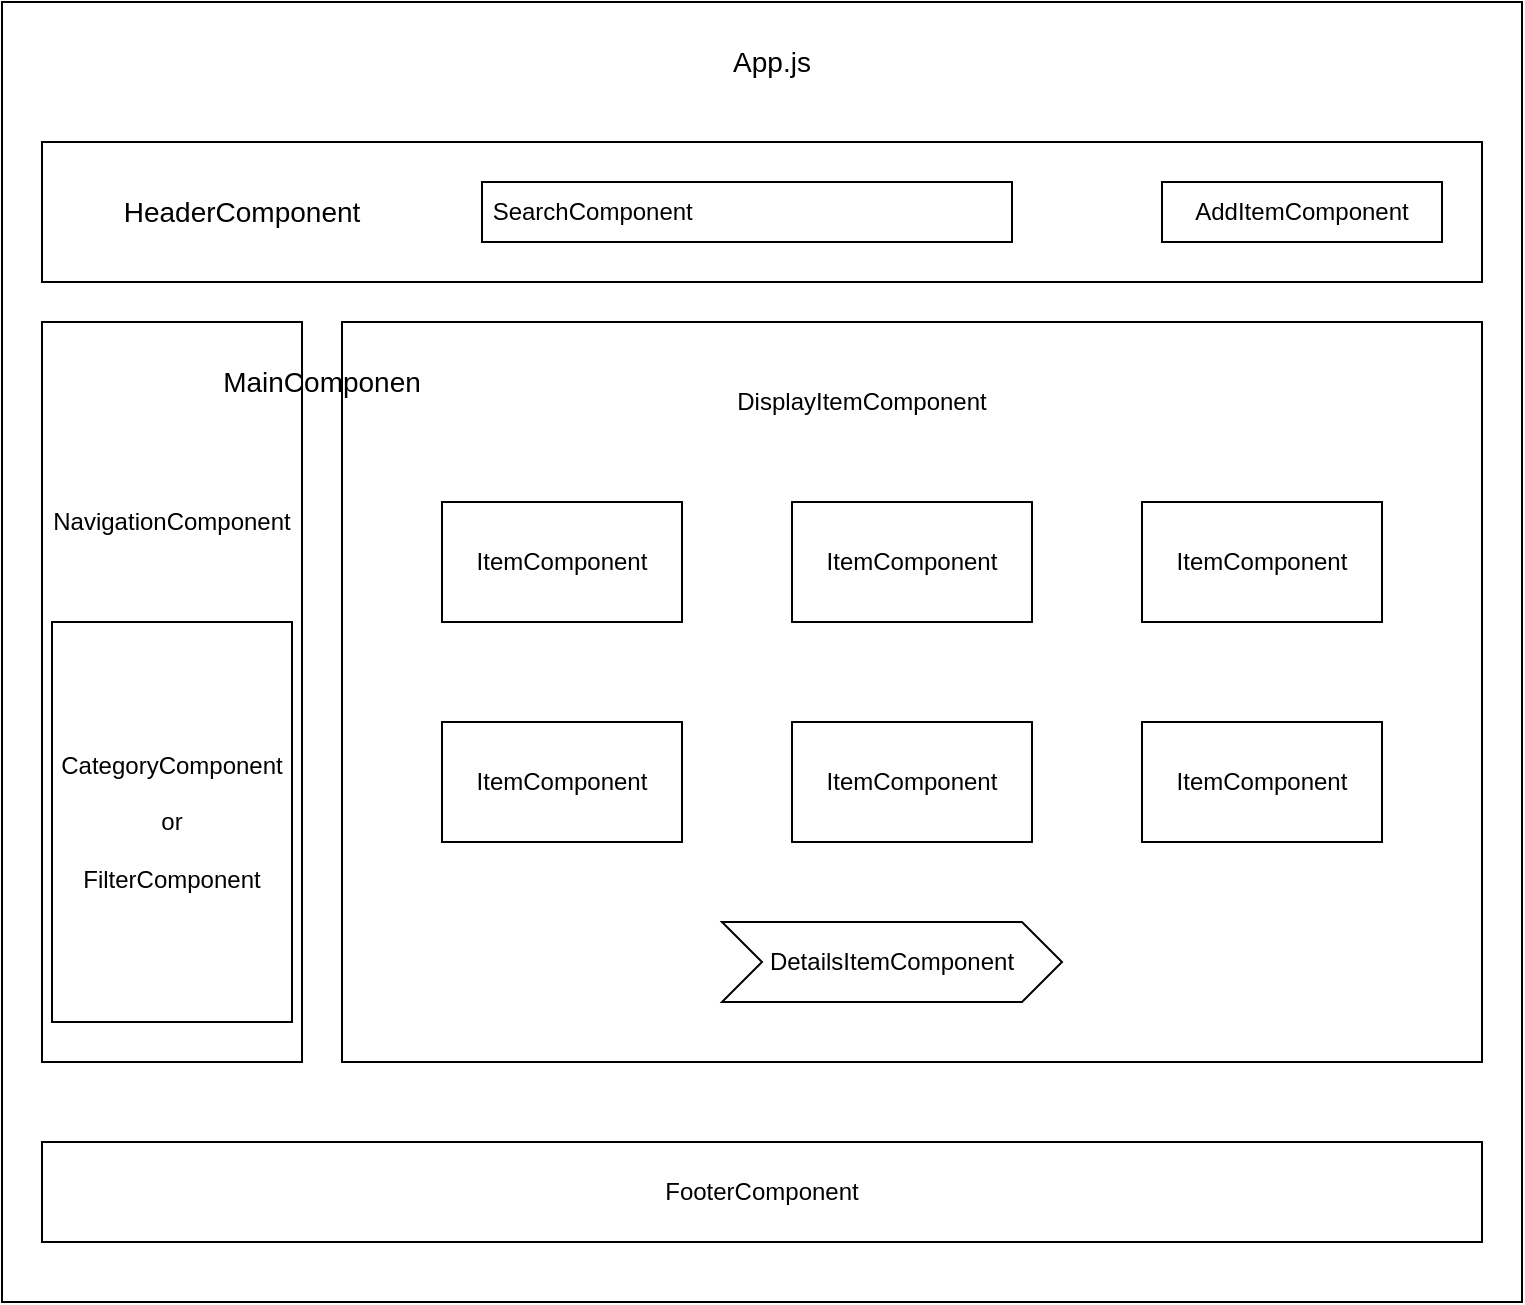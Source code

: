<mxfile version="13.2.6" type="device"><diagram id="Muly9csJnugjtlz6XmnM" name="Page-1"><mxGraphModel dx="868" dy="450" grid="1" gridSize="10" guides="1" tooltips="1" connect="1" arrows="1" fold="1" page="1" pageScale="1" pageWidth="850" pageHeight="1100" math="0" shadow="0"><root><mxCell id="0"/><mxCell id="1" parent="0"/><mxCell id="qGweKDU5Stv0rLQ5Zxhd-1" value="" style="rounded=0;whiteSpace=wrap;html=1;" parent="1" vertex="1"><mxGeometry x="40" y="40" width="760" height="650" as="geometry"/></mxCell><mxCell id="qGweKDU5Stv0rLQ5Zxhd-2" value="" style="rounded=0;whiteSpace=wrap;html=1;" parent="1" vertex="1"><mxGeometry x="60" y="110" width="720" height="70" as="geometry"/></mxCell><mxCell id="qGweKDU5Stv0rLQ5Zxhd-3" value="&amp;nbsp;SearchComponent" style="rounded=0;whiteSpace=wrap;html=1;align=left;" parent="1" vertex="1"><mxGeometry x="280" y="130" width="265" height="30" as="geometry"/></mxCell><mxCell id="qGweKDU5Stv0rLQ5Zxhd-6" value="" style="rounded=0;whiteSpace=wrap;html=1;" parent="1" vertex="1"><mxGeometry x="60" y="200" width="130" height="370" as="geometry"/></mxCell><mxCell id="qGweKDU5Stv0rLQ5Zxhd-7" value="" style="rounded=0;whiteSpace=wrap;html=1;" parent="1" vertex="1"><mxGeometry x="210" y="200" width="570" height="370" as="geometry"/></mxCell><mxCell id="qGweKDU5Stv0rLQ5Zxhd-8" value="FooterComponent" style="rounded=0;whiteSpace=wrap;html=1;" parent="1" vertex="1"><mxGeometry x="60" y="610" width="720" height="50" as="geometry"/></mxCell><mxCell id="qGweKDU5Stv0rLQ5Zxhd-9" value="AddItemComponent" style="rounded=0;whiteSpace=wrap;html=1;" parent="1" vertex="1"><mxGeometry x="620" y="130" width="140" height="30" as="geometry"/></mxCell><mxCell id="qGweKDU5Stv0rLQ5Zxhd-11" value="&lt;font style=&quot;font-size: 14px&quot;&gt;HeaderComponent&lt;/font&gt;" style="text;html=1;strokeColor=none;fillColor=none;align=center;verticalAlign=middle;whiteSpace=wrap;rounded=0;" parent="1" vertex="1"><mxGeometry x="140" y="135" width="40" height="20" as="geometry"/></mxCell><mxCell id="qGweKDU5Stv0rLQ5Zxhd-12" value="&lt;font style=&quot;font-size: 14px&quot;&gt;App.js&lt;/font&gt;" style="text;html=1;strokeColor=none;fillColor=none;align=center;verticalAlign=middle;whiteSpace=wrap;rounded=0;" parent="1" vertex="1"><mxGeometry x="340" y="60" width="170" height="20" as="geometry"/></mxCell><mxCell id="qGweKDU5Stv0rLQ5Zxhd-14" value="ItemComponent" style="rounded=0;whiteSpace=wrap;html=1;" parent="1" vertex="1"><mxGeometry x="260" y="290" width="120" height="60" as="geometry"/></mxCell><mxCell id="qGweKDU5Stv0rLQ5Zxhd-15" value="&lt;span&gt;ItemComponent&lt;/span&gt;" style="rounded=0;whiteSpace=wrap;html=1;" parent="1" vertex="1"><mxGeometry x="435" y="290" width="120" height="60" as="geometry"/></mxCell><mxCell id="qGweKDU5Stv0rLQ5Zxhd-16" value="&lt;span&gt;ItemComponent&lt;/span&gt;" style="rounded=0;whiteSpace=wrap;html=1;" parent="1" vertex="1"><mxGeometry x="610" y="290" width="120" height="60" as="geometry"/></mxCell><mxCell id="qGweKDU5Stv0rLQ5Zxhd-17" value="&lt;font style=&quot;font-size: 14px&quot;&gt;MainComponen&lt;/font&gt;" style="text;html=1;strokeColor=none;fillColor=none;align=center;verticalAlign=middle;whiteSpace=wrap;rounded=0;" parent="1" vertex="1"><mxGeometry x="180" y="220" width="40" height="20" as="geometry"/></mxCell><mxCell id="qGweKDU5Stv0rLQ5Zxhd-20" value="&lt;span&gt;ItemComponent&lt;/span&gt;" style="rounded=0;whiteSpace=wrap;html=1;" parent="1" vertex="1"><mxGeometry x="610" y="400" width="120" height="60" as="geometry"/></mxCell><mxCell id="qGweKDU5Stv0rLQ5Zxhd-21" value="&lt;span&gt;ItemComponent&lt;/span&gt;" style="rounded=0;whiteSpace=wrap;html=1;" parent="1" vertex="1"><mxGeometry x="435" y="400" width="120" height="60" as="geometry"/></mxCell><mxCell id="qGweKDU5Stv0rLQ5Zxhd-22" value="&lt;span&gt;ItemComponent&lt;/span&gt;" style="rounded=0;whiteSpace=wrap;html=1;" parent="1" vertex="1"><mxGeometry x="260" y="400" width="120" height="60" as="geometry"/></mxCell><mxCell id="qGweKDU5Stv0rLQ5Zxhd-23" value="DetailsItemComponent" style="shape=step;perimeter=stepPerimeter;whiteSpace=wrap;html=1;fixedSize=1;" parent="1" vertex="1"><mxGeometry x="400" y="500" width="170" height="40" as="geometry"/></mxCell><mxCell id="Vrs5Lg3PWSRl3n5hfodu-1" value="DisplayItemComponent" style="text;html=1;strokeColor=none;fillColor=none;align=center;verticalAlign=middle;whiteSpace=wrap;rounded=0;" vertex="1" parent="1"><mxGeometry x="450" y="230" width="40" height="20" as="geometry"/></mxCell><mxCell id="Vrs5Lg3PWSRl3n5hfodu-5" value="&lt;span&gt;CategoryComponent&lt;/span&gt;&lt;br&gt;&lt;br&gt;&lt;span&gt;or&lt;/span&gt;&lt;br&gt;&lt;br&gt;&lt;span&gt;FilterComponent&lt;/span&gt;" style="rounded=0;whiteSpace=wrap;html=1;" vertex="1" parent="1"><mxGeometry x="65" y="350" width="120" height="200" as="geometry"/></mxCell><mxCell id="Vrs5Lg3PWSRl3n5hfodu-6" value="NavigationComponent" style="text;html=1;strokeColor=none;fillColor=none;align=center;verticalAlign=middle;whiteSpace=wrap;rounded=0;" vertex="1" parent="1"><mxGeometry x="105" y="290" width="40" height="20" as="geometry"/></mxCell><mxCell id="Vrs5Lg3PWSRl3n5hfodu-10" style="edgeStyle=orthogonalEdgeStyle;rounded=0;orthogonalLoop=1;jettySize=auto;html=1;exitX=0.5;exitY=1;exitDx=0;exitDy=0;" edge="1" parent="1" source="qGweKDU5Stv0rLQ5Zxhd-17" target="qGweKDU5Stv0rLQ5Zxhd-17"><mxGeometry relative="1" as="geometry"/></mxCell></root></mxGraphModel></diagram></mxfile>